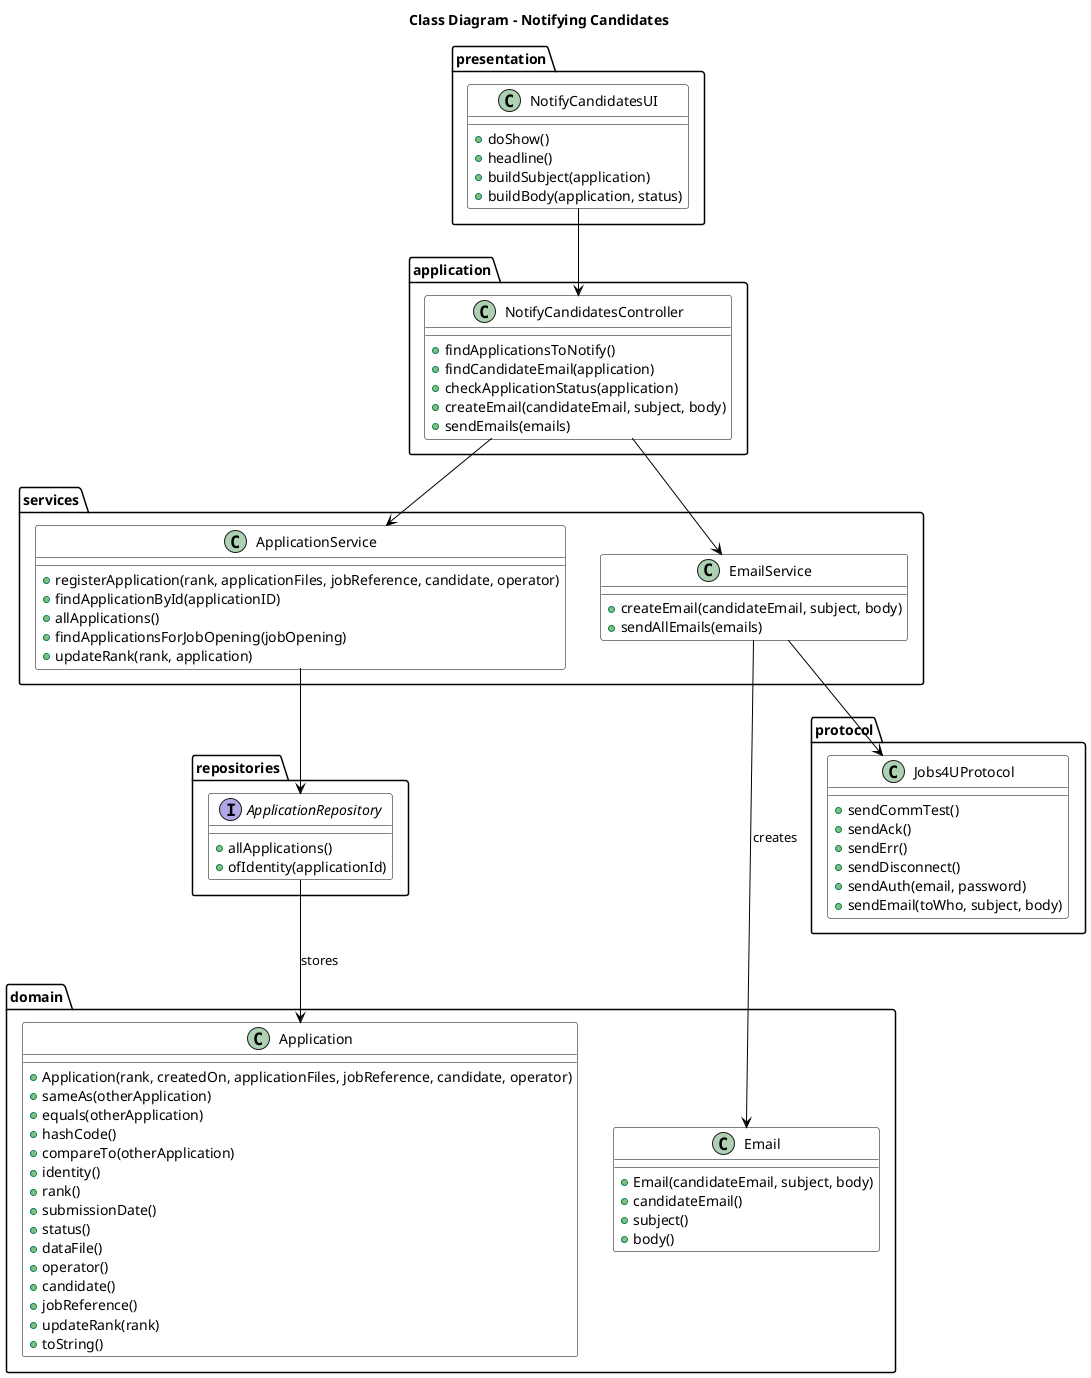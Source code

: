 @startuml
skinparam class {
    BackgroundColor White
    ArrowColor Black
    BorderColor Black
    FontColor Black
    FontSize 14
}

Title "Class Diagram - Notifying Candidates"

package "presentation" {
    class NotifyCandidatesUI {
        + doShow()
        + headline()
        + buildSubject(application)
        + buildBody(application, status)
    }
}

package "application" {
    class NotifyCandidatesController {
        + findApplicationsToNotify()
        + findCandidateEmail(application)
        + checkApplicationStatus(application)
        + createEmail(candidateEmail, subject, body)
        + sendEmails(emails)
    }
}

package "services" {
    class ApplicationService {
        + registerApplication(rank, applicationFiles, jobReference, candidate, operator)
        + findApplicationById(applicationID)
        + allApplications()
        + findApplicationsForJobOpening(jobOpening)
        + updateRank(rank, application)
    }

    class EmailService {
        + createEmail(candidateEmail, subject, body)
        + sendAllEmails(emails)
    }
}

package "repositories" {
    interface ApplicationRepository {
        + allApplications()
        + ofIdentity(applicationId)
    }
}

package "domain" {
    class Application {
        + Application(rank, createdOn, applicationFiles, jobReference, candidate, operator)
        + sameAs(otherApplication)
        + equals(otherApplication)
        + hashCode()
        + compareTo(otherApplication)
        + identity()
        + rank()
        + submissionDate()
        + status()
        + dataFile()
        + operator()
        + candidate()
        + jobReference()
        + updateRank(rank)
        + toString()
    }

    class Email {
        + Email(candidateEmail, subject, body)
        + candidateEmail()
        + subject()
        + body()
    }
}

package "protocol" {
    class Jobs4UProtocol {
        + sendCommTest()
        + sendAck()
        + sendErr()
        + sendDisconnect()
        + sendAuth(email, password)
        + sendEmail(toWho, subject, body)
    }
}

NotifyCandidatesUI --> NotifyCandidatesController

NotifyCandidatesController --> ApplicationService
NotifyCandidatesController --> EmailService

ApplicationService --> ApplicationRepository
EmailService --> Email : creates
EmailService --> Jobs4UProtocol

ApplicationRepository --> Application : stores

@enduml